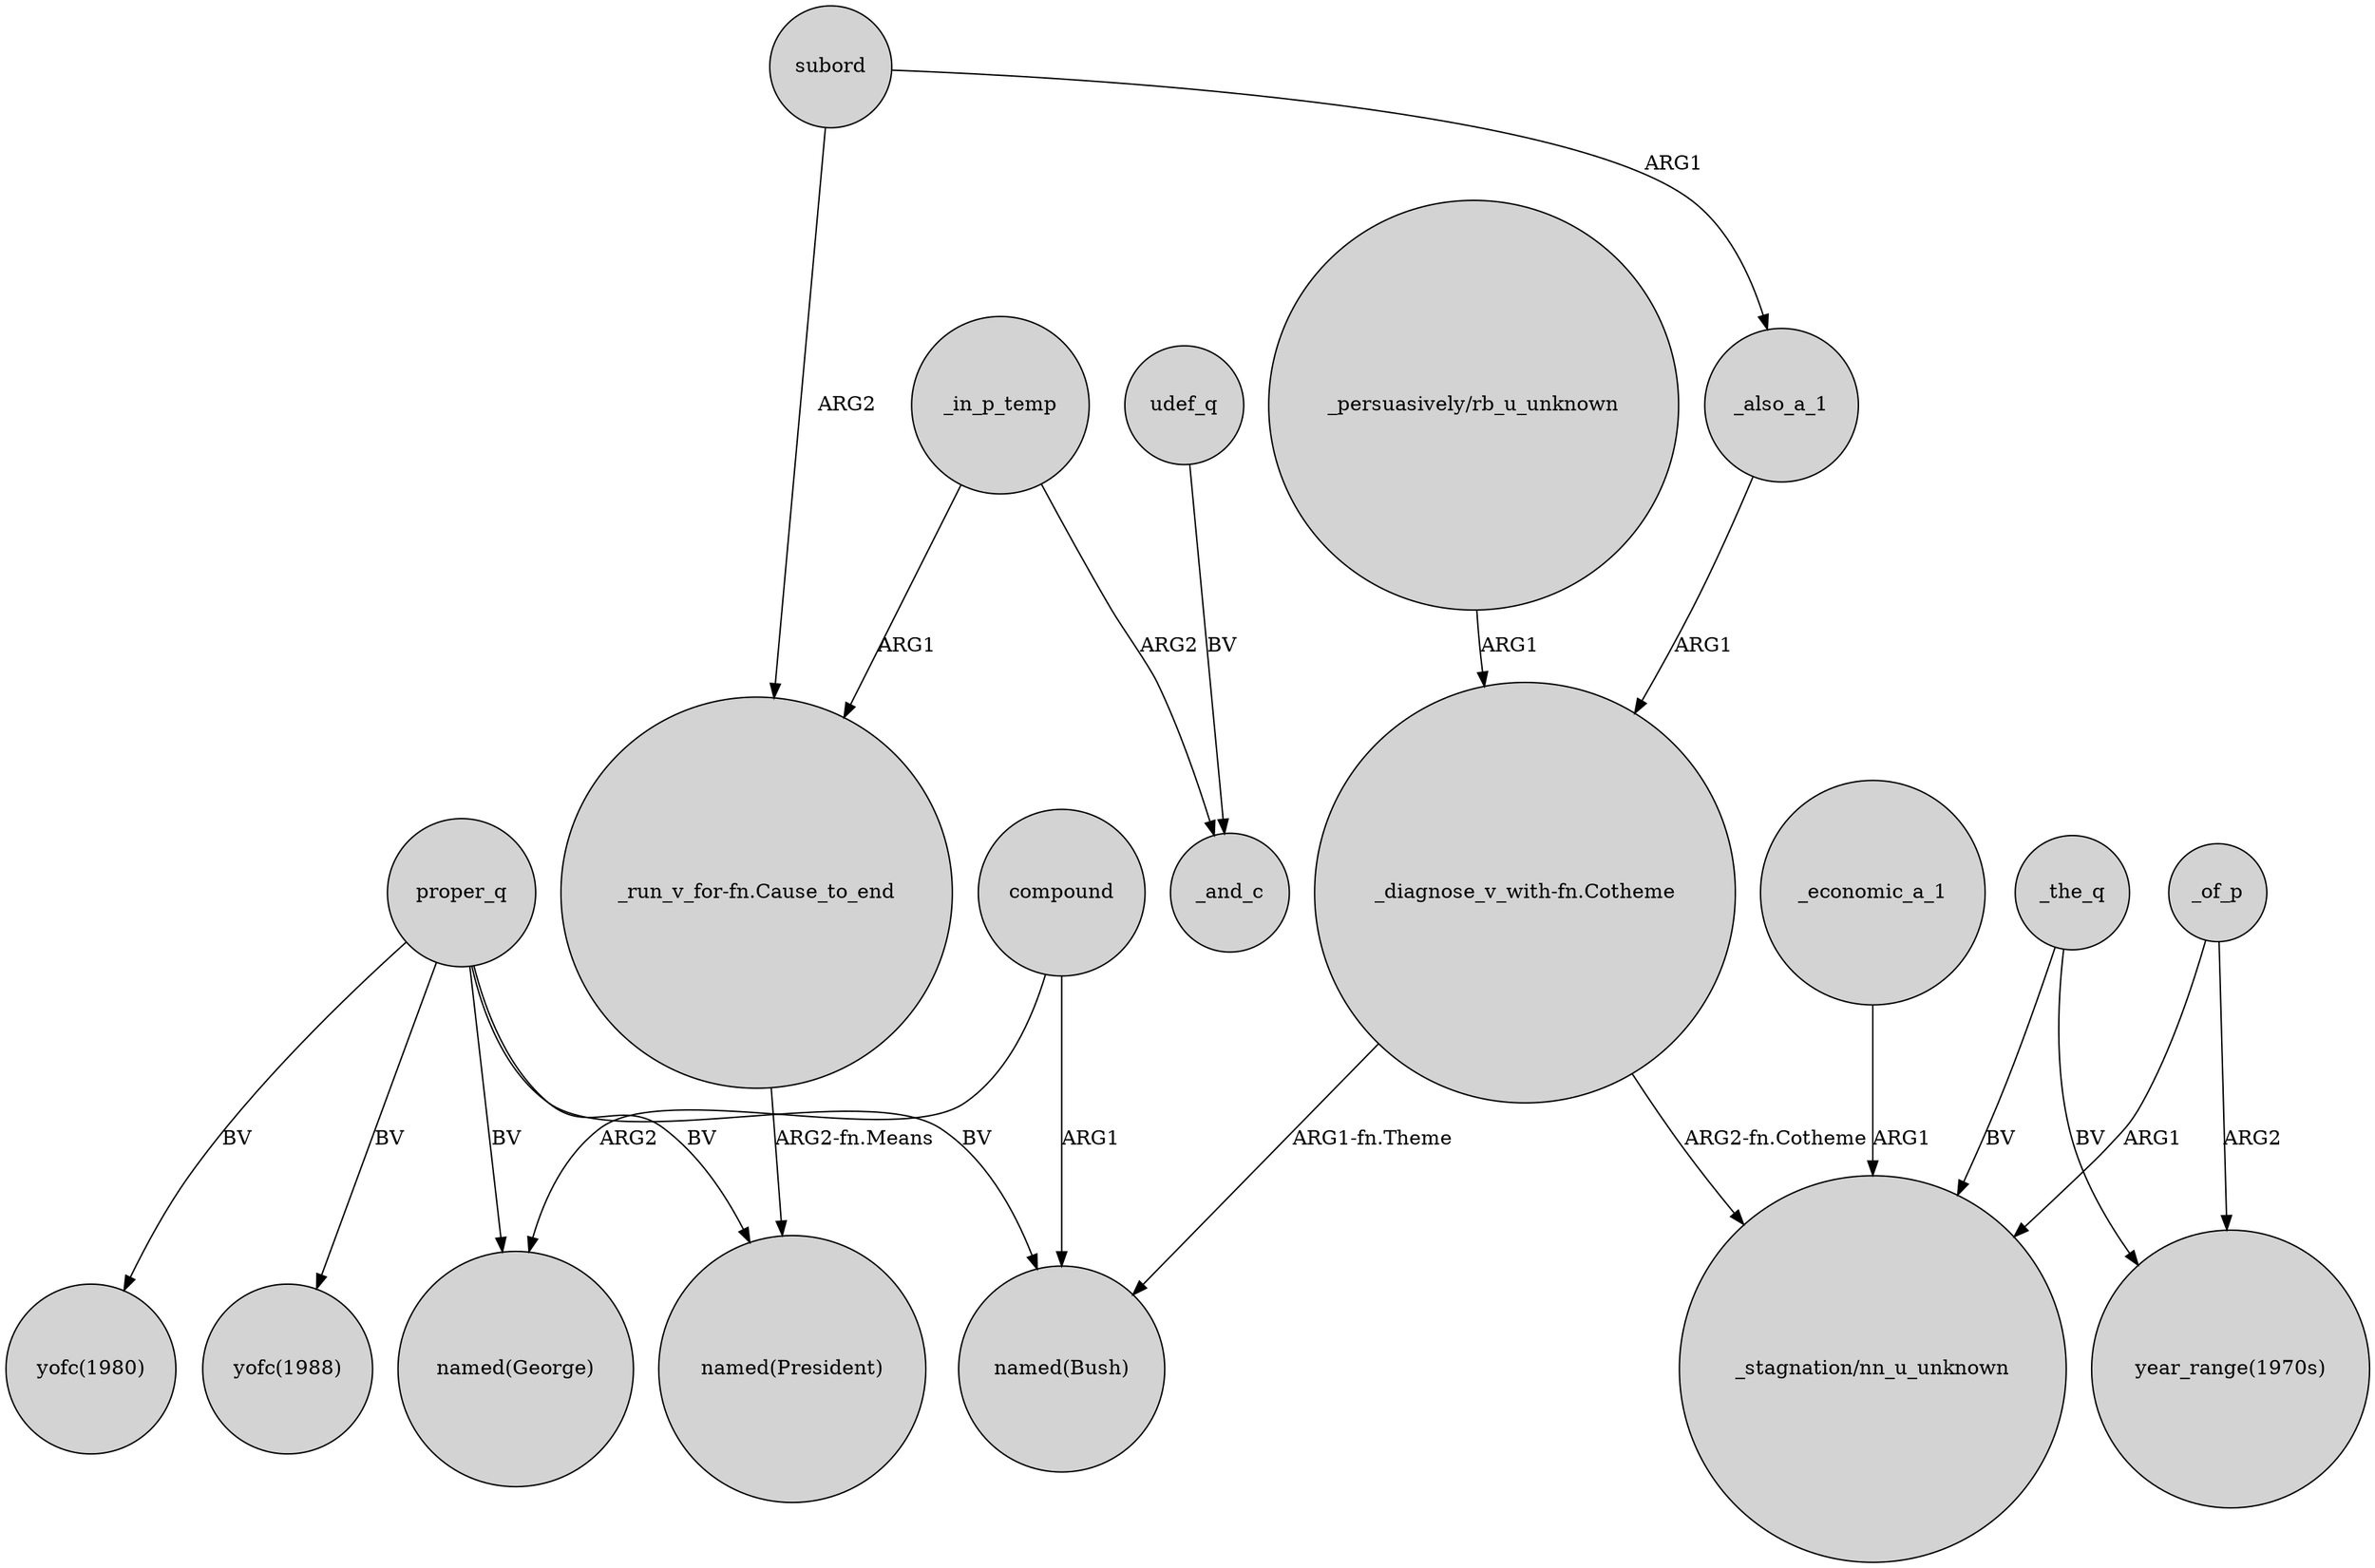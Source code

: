 digraph {
	node [shape=circle style=filled]
	proper_q -> "yofc(1980)" [label=BV]
	compound -> "named(Bush)" [label=ARG1]
	proper_q -> "named(President)" [label=BV]
	"_diagnose_v_with-fn.Cotheme" -> "named(Bush)" [label="ARG1-fn.Theme"]
	_in_p_temp -> "_run_v_for-fn.Cause_to_end" [label=ARG1]
	"_persuasively/rb_u_unknown" -> "_diagnose_v_with-fn.Cotheme" [label=ARG1]
	_the_q -> "year_range(1970s)" [label=BV]
	subord -> "_run_v_for-fn.Cause_to_end" [label=ARG2]
	udef_q -> _and_c [label=BV]
	_of_p -> "year_range(1970s)" [label=ARG2]
	_the_q -> "_stagnation/nn_u_unknown" [label=BV]
	_economic_a_1 -> "_stagnation/nn_u_unknown" [label=ARG1]
	_in_p_temp -> _and_c [label=ARG2]
	proper_q -> "named(Bush)" [label=BV]
	proper_q -> "named(George)" [label=BV]
	"_diagnose_v_with-fn.Cotheme" -> "_stagnation/nn_u_unknown" [label="ARG2-fn.Cotheme"]
	_of_p -> "_stagnation/nn_u_unknown" [label=ARG1]
	proper_q -> "yofc(1988)" [label=BV]
	_also_a_1 -> "_diagnose_v_with-fn.Cotheme" [label=ARG1]
	"_run_v_for-fn.Cause_to_end" -> "named(President)" [label="ARG2-fn.Means"]
	subord -> _also_a_1 [label=ARG1]
	compound -> "named(George)" [label=ARG2]
}
